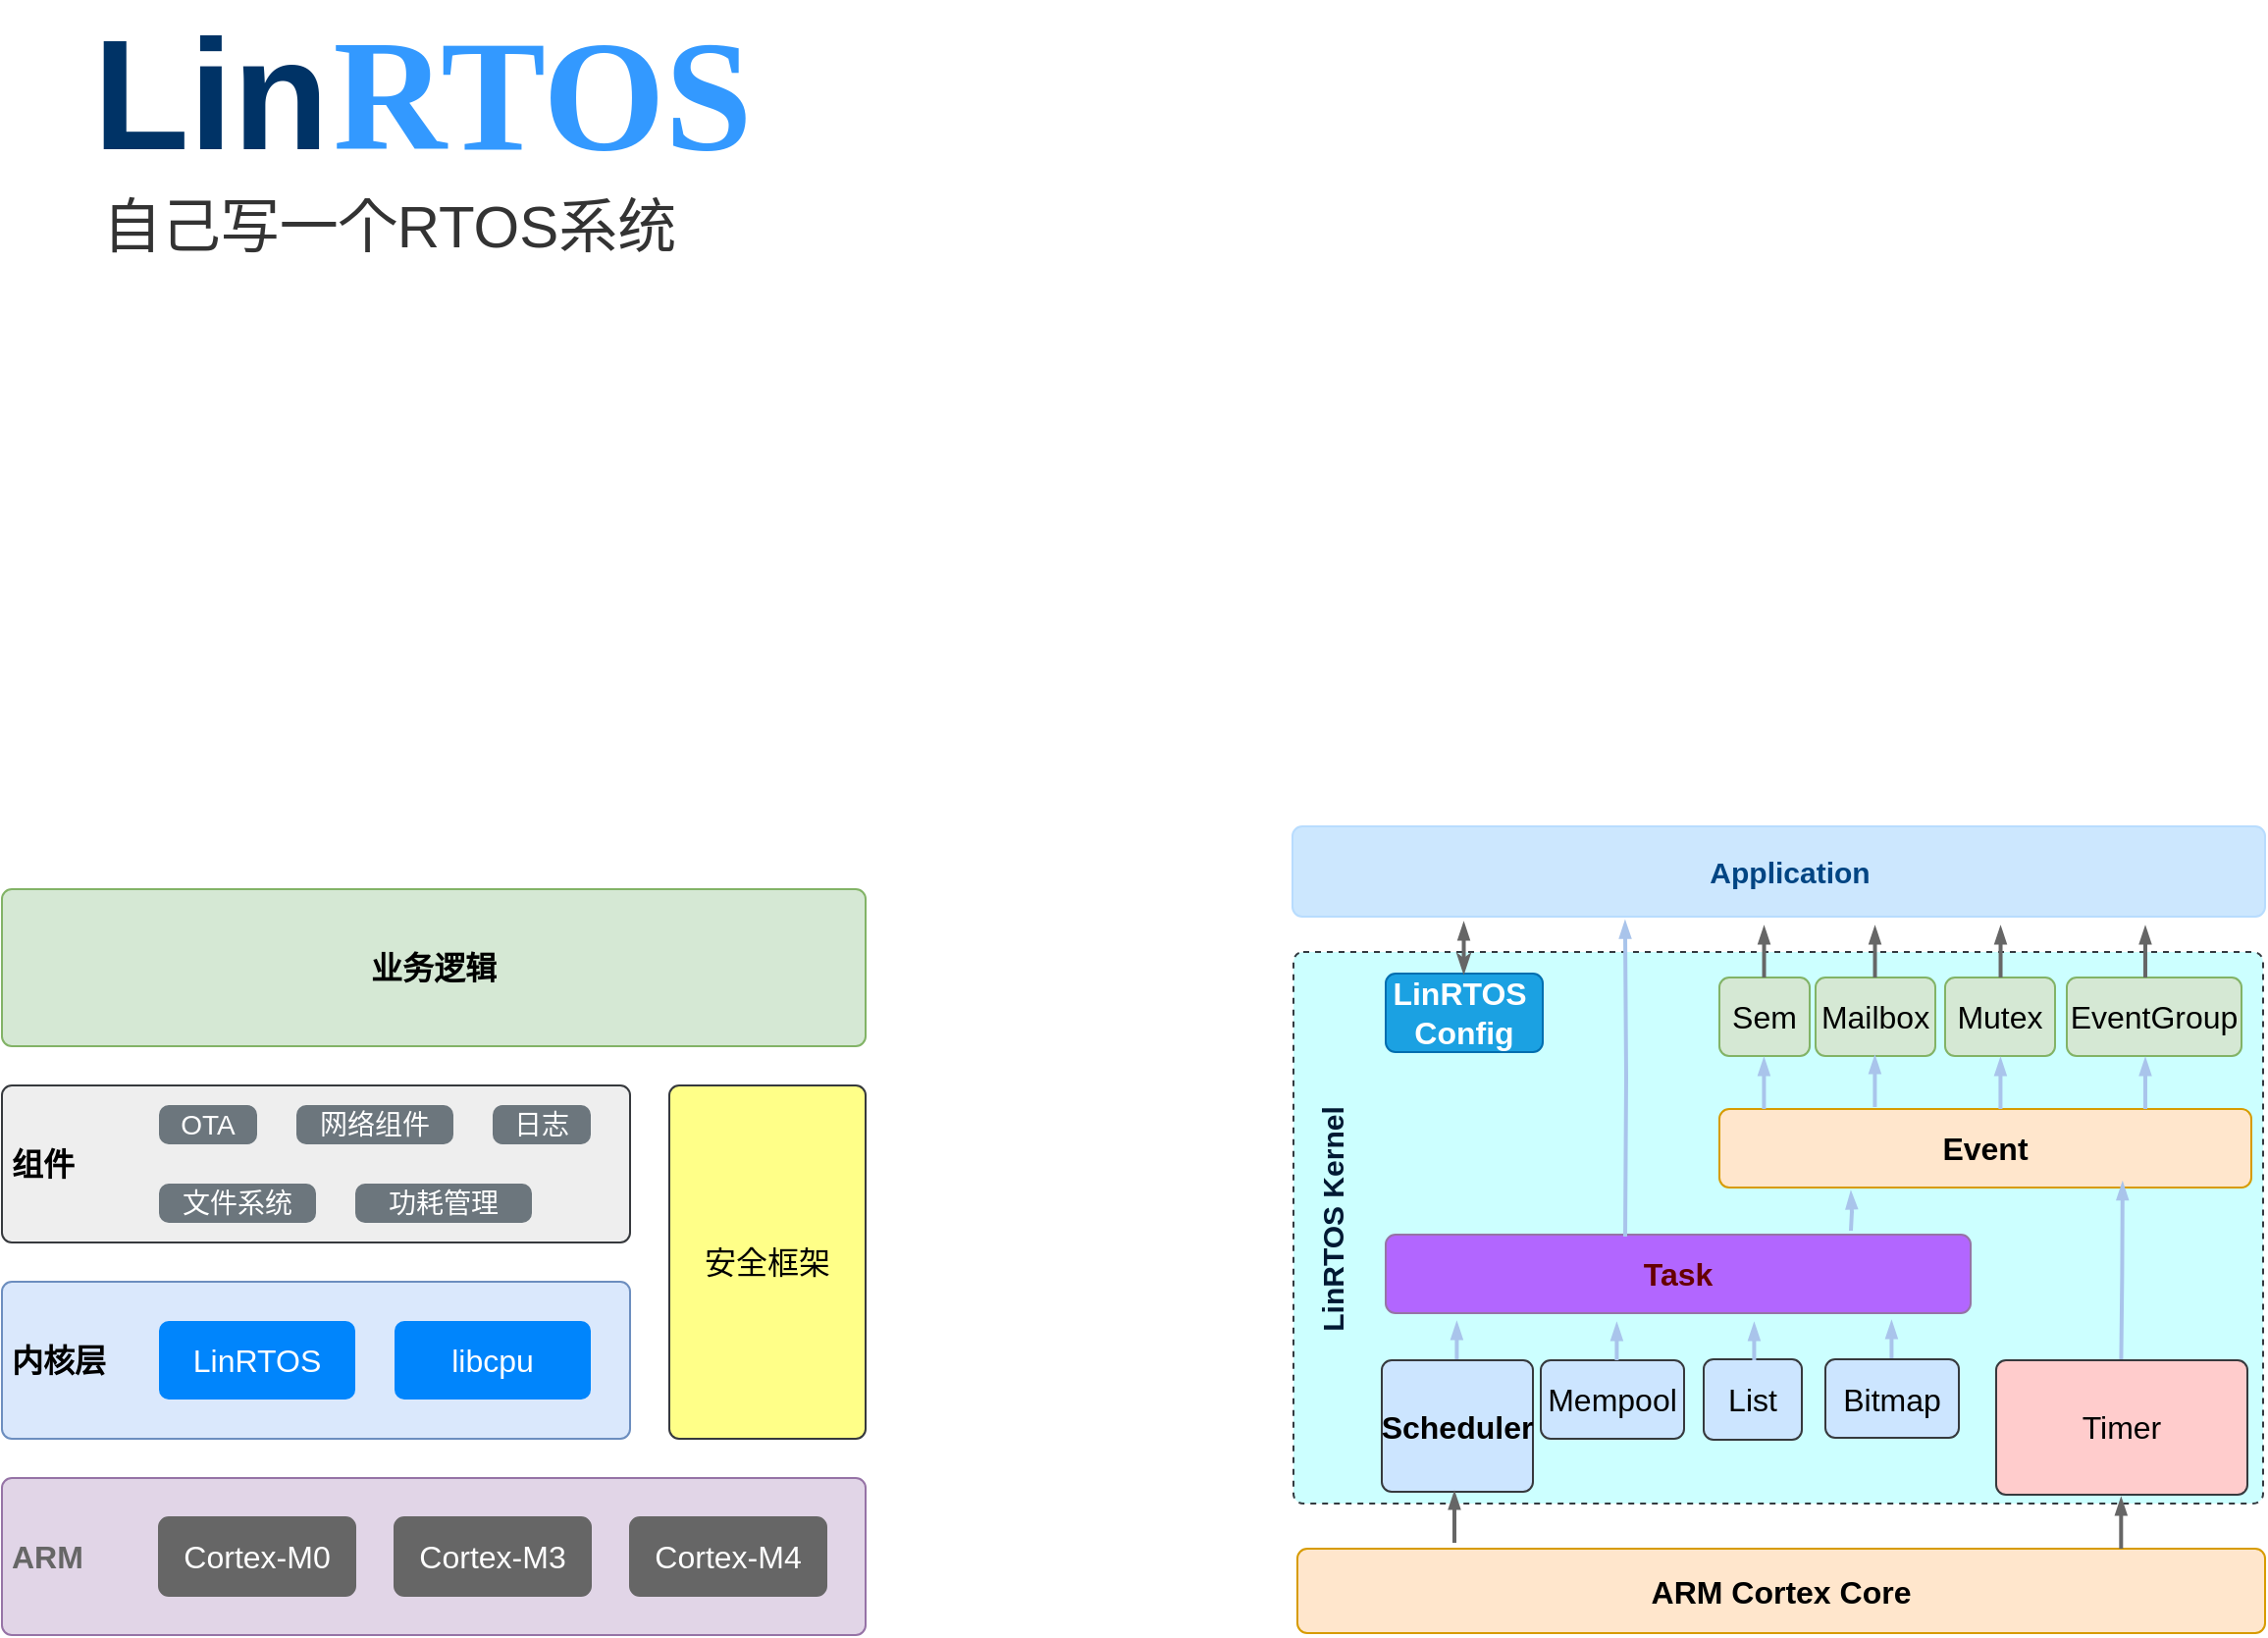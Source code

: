 <mxfile version="16.4.7" type="github">
  <diagram id="jBWRJJ74-NsUcopFF3-W" name="第 1 页">
    <mxGraphModel dx="1185" dy="1043" grid="0" gridSize="10" guides="1" tooltips="1" connect="1" arrows="1" fold="1" page="0" pageScale="1" pageWidth="850" pageHeight="1100" math="0" shadow="0">
      <root>
        <mxCell id="0" />
        <mxCell id="1" parent="0" />
        <mxCell id="3vBUMYRX011UeejNerha-43" value="" style="html=1;shadow=0;dashed=1;shape=mxgraph.bootstrap.rrect;rSize=5;strokeColor=#343A40;strokeWidth=1;fillColor=#CCFFFF;fontColor=#343A40;whiteSpace=wrap;align=center;verticalAlign=middle;spacingLeft=0;fontStyle=0;fontSize=16;spacing=5;" vertex="1" parent="1">
          <mxGeometry x="738" y="92" width="494" height="281" as="geometry" />
        </mxCell>
        <mxCell id="3vBUMYRX011UeejNerha-2" value="&lt;b&gt;&lt;font color=&quot;#666666&quot;&gt;ARM&amp;nbsp;&lt;/font&gt;&lt;/b&gt;" style="html=1;shadow=0;dashed=0;shape=mxgraph.bootstrap.rrect;rSize=5;strokeColor=#9673a6;strokeWidth=1;fillColor=#e1d5e7;whiteSpace=wrap;align=left;verticalAlign=middle;spacingLeft=0;fontStyle=0;fontSize=16;spacing=5;" vertex="1" parent="1">
          <mxGeometry x="80" y="360" width="440" height="80" as="geometry" />
        </mxCell>
        <mxCell id="3vBUMYRX011UeejNerha-5" value="Cortex-M3" style="html=1;shadow=0;dashed=0;shape=mxgraph.bootstrap.rrect;rSize=5;strokeColor=#666666;strokeWidth=1;fillColor=#666666;fontColor=#FFFFFF;whiteSpace=wrap;align=center;verticalAlign=middle;spacingLeft=0;fontStyle=0;fontSize=16;spacing=5;" vertex="1" parent="1">
          <mxGeometry x="280" y="380" width="100" height="40" as="geometry" />
        </mxCell>
        <mxCell id="3vBUMYRX011UeejNerha-6" value="Cortex-M4" style="html=1;shadow=0;dashed=0;shape=mxgraph.bootstrap.rrect;rSize=5;strokeColor=#666666;strokeWidth=1;fillColor=#666666;fontColor=#FFFFFF;whiteSpace=wrap;align=center;verticalAlign=middle;spacingLeft=0;fontStyle=0;fontSize=16;spacing=5;" vertex="1" parent="1">
          <mxGeometry x="400" y="380" width="100" height="40" as="geometry" />
        </mxCell>
        <mxCell id="3vBUMYRX011UeejNerha-9" value="Cortex-M0" style="html=1;shadow=0;dashed=0;shape=mxgraph.bootstrap.rrect;rSize=5;strokeColor=#666666;strokeWidth=1;fillColor=#666666;fontColor=#FFFFFF;whiteSpace=wrap;align=center;verticalAlign=middle;spacingLeft=0;fontStyle=0;fontSize=16;spacing=5;" vertex="1" parent="1">
          <mxGeometry x="160" y="380" width="100" height="40" as="geometry" />
        </mxCell>
        <mxCell id="3vBUMYRX011UeejNerha-12" value="&lt;b&gt;内核层&lt;/b&gt;" style="html=1;shadow=0;dashed=0;shape=mxgraph.bootstrap.rrect;rSize=5;strokeColor=#6c8ebf;strokeWidth=1;fillColor=#dae8fc;whiteSpace=wrap;align=left;verticalAlign=middle;spacingLeft=0;fontStyle=0;fontSize=16;spacing=5;" vertex="1" parent="1">
          <mxGeometry x="80" y="260" width="320" height="80" as="geometry" />
        </mxCell>
        <mxCell id="3vBUMYRX011UeejNerha-14" value="LinRTOS" style="html=1;shadow=0;dashed=0;shape=mxgraph.bootstrap.rrect;rSize=5;strokeColor=none;strokeWidth=1;fillColor=#0085FC;fontColor=#FFFFFF;whiteSpace=wrap;align=center;verticalAlign=middle;spacingLeft=0;fontStyle=0;fontSize=16;spacing=5;" vertex="1" parent="1">
          <mxGeometry x="160" y="280" width="100" height="40" as="geometry" />
        </mxCell>
        <mxCell id="3vBUMYRX011UeejNerha-15" value="libcpu" style="html=1;shadow=0;dashed=0;shape=mxgraph.bootstrap.rrect;rSize=5;strokeColor=none;strokeWidth=1;fillColor=#0085FC;fontColor=#FFFFFF;whiteSpace=wrap;align=center;verticalAlign=middle;spacingLeft=0;fontStyle=0;fontSize=16;spacing=5;" vertex="1" parent="1">
          <mxGeometry x="280" y="280" width="100" height="40" as="geometry" />
        </mxCell>
        <mxCell id="3vBUMYRX011UeejNerha-16" value="安全框架" style="html=1;shadow=0;dashed=0;shape=mxgraph.bootstrap.rrect;rSize=5;strokeColor=#36393d;strokeWidth=1;fillColor=#ffff88;whiteSpace=wrap;align=center;verticalAlign=middle;spacingLeft=0;fontStyle=0;fontSize=16;spacing=5;" vertex="1" parent="1">
          <mxGeometry x="420" y="160" width="100" height="180" as="geometry" />
        </mxCell>
        <mxCell id="3vBUMYRX011UeejNerha-18" value="&lt;b&gt;组件&lt;/b&gt;" style="html=1;shadow=0;dashed=0;shape=mxgraph.bootstrap.rrect;rSize=5;strokeColor=#36393d;strokeWidth=1;fillColor=#eeeeee;whiteSpace=wrap;align=left;verticalAlign=middle;spacingLeft=0;fontStyle=0;fontSize=16;spacing=5;" vertex="1" parent="1">
          <mxGeometry x="80" y="160" width="320" height="80" as="geometry" />
        </mxCell>
        <mxCell id="3vBUMYRX011UeejNerha-20" value="OTA" style="html=1;shadow=0;dashed=0;shape=mxgraph.bootstrap.rrect;rSize=5;strokeColor=none;strokeWidth=1;fillColor=#6C767D;fontColor=#FFFFFF;whiteSpace=wrap;align=center;verticalAlign=middle;spacingLeft=0;fontStyle=0;fontSize=14;spacing=5;" vertex="1" parent="1">
          <mxGeometry x="160" y="170" width="50" height="20" as="geometry" />
        </mxCell>
        <mxCell id="3vBUMYRX011UeejNerha-22" value="文件系统" style="html=1;shadow=0;dashed=0;shape=mxgraph.bootstrap.rrect;rSize=5;strokeColor=none;strokeWidth=1;fillColor=#6C767D;fontColor=#FFFFFF;whiteSpace=wrap;align=center;verticalAlign=middle;spacingLeft=0;fontStyle=0;fontSize=14;spacing=5;" vertex="1" parent="1">
          <mxGeometry x="160" y="210" width="80" height="20" as="geometry" />
        </mxCell>
        <mxCell id="3vBUMYRX011UeejNerha-23" value="网络组件" style="html=1;shadow=0;dashed=0;shape=mxgraph.bootstrap.rrect;rSize=5;strokeColor=none;strokeWidth=1;fillColor=#6C767D;fontColor=#FFFFFF;whiteSpace=wrap;align=center;verticalAlign=middle;spacingLeft=0;fontStyle=0;fontSize=14;spacing=5;" vertex="1" parent="1">
          <mxGeometry x="230" y="170" width="80" height="20" as="geometry" />
        </mxCell>
        <mxCell id="3vBUMYRX011UeejNerha-24" value="功耗管理" style="html=1;shadow=0;dashed=0;shape=mxgraph.bootstrap.rrect;rSize=5;strokeColor=none;strokeWidth=1;fillColor=#6C767D;fontColor=#FFFFFF;whiteSpace=wrap;align=center;verticalAlign=middle;spacingLeft=0;fontStyle=0;fontSize=14;spacing=5;" vertex="1" parent="1">
          <mxGeometry x="260" y="210" width="90" height="20" as="geometry" />
        </mxCell>
        <mxCell id="3vBUMYRX011UeejNerha-25" value="&lt;b&gt;业务逻辑&lt;/b&gt;" style="html=1;shadow=0;dashed=0;shape=mxgraph.bootstrap.rrect;rSize=5;strokeColor=#82b366;strokeWidth=1;fillColor=#d5e8d4;whiteSpace=wrap;align=center;verticalAlign=middle;spacingLeft=0;fontStyle=0;fontSize=16;spacing=5;" vertex="1" parent="1">
          <mxGeometry x="80" y="60" width="440" height="80" as="geometry" />
        </mxCell>
        <mxCell id="3vBUMYRX011UeejNerha-26" value="日志" style="html=1;shadow=0;dashed=0;shape=mxgraph.bootstrap.rrect;rSize=5;strokeColor=none;strokeWidth=1;fillColor=#6C767D;fontColor=#FFFFFF;whiteSpace=wrap;align=center;verticalAlign=middle;spacingLeft=0;fontStyle=0;fontSize=14;spacing=5;" vertex="1" parent="1">
          <mxGeometry x="330" y="170" width="50" height="20" as="geometry" />
        </mxCell>
        <mxCell id="3vBUMYRX011UeejNerha-27" value="List" style="html=1;shadow=0;dashed=0;shape=mxgraph.bootstrap.rrect;rSize=5;strokeColor=#36393d;strokeWidth=1;fillColor=#cce5ff;whiteSpace=wrap;align=center;verticalAlign=middle;spacingLeft=0;fontStyle=0;fontSize=16;spacing=5;" vertex="1" parent="1">
          <mxGeometry x="947" y="299.5" width="50" height="41" as="geometry" />
        </mxCell>
        <mxCell id="3vBUMYRX011UeejNerha-28" value="&lt;b&gt;&lt;font color=&quot;#660000&quot;&gt;Task&lt;/font&gt;&lt;/b&gt;" style="html=1;shadow=0;dashed=0;shape=mxgraph.bootstrap.rrect;rSize=5;strokeColor=#9673a6;strokeWidth=1;fillColor=#B266FF;whiteSpace=wrap;align=center;verticalAlign=middle;spacingLeft=0;fontStyle=0;fontSize=16;spacing=5;" vertex="1" parent="1">
          <mxGeometry x="785" y="236" width="298" height="40" as="geometry" />
        </mxCell>
        <mxCell id="3vBUMYRX011UeejNerha-29" value="Bitmap" style="html=1;shadow=0;dashed=0;shape=mxgraph.bootstrap.rrect;rSize=5;strokeColor=#36393d;strokeWidth=1;fillColor=#cce5ff;whiteSpace=wrap;align=center;verticalAlign=middle;spacingLeft=0;fontStyle=0;fontSize=16;spacing=5;" vertex="1" parent="1">
          <mxGeometry x="1009" y="299.5" width="68" height="40" as="geometry" />
        </mxCell>
        <mxCell id="3vBUMYRX011UeejNerha-30" value="Timer" style="html=1;shadow=0;dashed=0;shape=mxgraph.bootstrap.rrect;rSize=5;strokeColor=#36393d;strokeWidth=1;fillColor=#ffcccc;whiteSpace=wrap;align=center;verticalAlign=middle;spacingLeft=0;fontStyle=0;fontSize=16;spacing=5;" vertex="1" parent="1">
          <mxGeometry x="1096" y="300" width="128" height="68.5" as="geometry" />
        </mxCell>
        <mxCell id="3vBUMYRX011UeejNerha-32" value="&lt;b&gt;Event&lt;/b&gt;" style="html=1;shadow=0;dashed=0;shape=mxgraph.bootstrap.rrect;rSize=5;strokeColor=#d79b00;strokeWidth=1;fillColor=#ffe6cc;whiteSpace=wrap;align=center;verticalAlign=middle;spacingLeft=0;fontStyle=0;fontSize=16;spacing=5;" vertex="1" parent="1">
          <mxGeometry x="955" y="172" width="271" height="40" as="geometry" />
        </mxCell>
        <mxCell id="3vBUMYRX011UeejNerha-33" value="&lt;b&gt;ARM Cortex Core&lt;/b&gt;" style="html=1;shadow=0;dashed=0;shape=mxgraph.bootstrap.rrect;rSize=5;strokeColor=#d79b00;strokeWidth=1;fillColor=#ffe6cc;whiteSpace=wrap;align=center;verticalAlign=middle;spacingLeft=0;fontStyle=0;fontSize=16;spacing=5;" vertex="1" parent="1">
          <mxGeometry x="740" y="396" width="493" height="43" as="geometry" />
        </mxCell>
        <mxCell id="3vBUMYRX011UeejNerha-34" value="&lt;b&gt;Scheduler&lt;/b&gt;" style="html=1;shadow=0;dashed=0;shape=mxgraph.bootstrap.rrect;rSize=5;strokeColor=#36393d;strokeWidth=1;fillColor=#cce5ff;whiteSpace=wrap;align=center;verticalAlign=middle;spacingLeft=0;fontStyle=0;fontSize=16;spacing=5;" vertex="1" parent="1">
          <mxGeometry x="783" y="300" width="77" height="67" as="geometry" />
        </mxCell>
        <mxCell id="3vBUMYRX011UeejNerha-35" value="Sem" style="html=1;shadow=0;dashed=0;shape=mxgraph.bootstrap.rrect;rSize=5;strokeColor=#82b366;strokeWidth=1;fillColor=#d5e8d4;whiteSpace=wrap;align=center;verticalAlign=middle;spacingLeft=0;fontStyle=0;fontSize=16;spacing=5;" vertex="1" parent="1">
          <mxGeometry x="955" y="105" width="46" height="40" as="geometry" />
        </mxCell>
        <mxCell id="3vBUMYRX011UeejNerha-36" value="Mailbox" style="html=1;shadow=0;dashed=0;shape=mxgraph.bootstrap.rrect;rSize=5;strokeColor=#82b366;strokeWidth=1;fillColor=#d5e8d4;whiteSpace=wrap;align=center;verticalAlign=middle;spacingLeft=0;fontStyle=0;fontSize=16;spacing=5;" vertex="1" parent="1">
          <mxGeometry x="1004" y="105" width="61" height="40" as="geometry" />
        </mxCell>
        <mxCell id="3vBUMYRX011UeejNerha-37" value="Mutex" style="html=1;shadow=0;dashed=0;shape=mxgraph.bootstrap.rrect;rSize=5;strokeColor=#82b366;strokeWidth=1;fillColor=#d5e8d4;whiteSpace=wrap;align=center;verticalAlign=middle;spacingLeft=0;fontStyle=0;fontSize=16;spacing=5;" vertex="1" parent="1">
          <mxGeometry x="1070" y="105" width="56" height="40" as="geometry" />
        </mxCell>
        <mxCell id="3vBUMYRX011UeejNerha-38" value="EventGroup" style="html=1;shadow=0;dashed=0;shape=mxgraph.bootstrap.rrect;rSize=5;strokeColor=#82b366;strokeWidth=1;fillColor=#d5e8d4;whiteSpace=wrap;align=center;verticalAlign=middle;spacingLeft=0;fontStyle=0;fontSize=16;spacing=5;" vertex="1" parent="1">
          <mxGeometry x="1132" y="105" width="89" height="40" as="geometry" />
        </mxCell>
        <mxCell id="3vBUMYRX011UeejNerha-40" value="Mempool" style="html=1;shadow=0;dashed=0;shape=mxgraph.bootstrap.rrect;rSize=5;strokeColor=#36393d;strokeWidth=1;fillColor=#cce5ff;whiteSpace=wrap;align=center;verticalAlign=middle;spacingLeft=0;fontStyle=0;fontSize=16;spacing=5;" vertex="1" parent="1">
          <mxGeometry x="864" y="300" width="73" height="40" as="geometry" />
        </mxCell>
        <mxCell id="3vBUMYRX011UeejNerha-42" value="&lt;b&gt;&lt;font style=&quot;font-size: 15px&quot;&gt;Application&lt;/font&gt;&lt;/b&gt;" style="html=1;shadow=0;dashed=0;shape=mxgraph.bootstrap.rrect;rSize=5;strokeColor=#B8DCFE;strokeWidth=1;fillColor=#CCE7FE;fontColor=#004583;whiteSpace=wrap;align=center;verticalAlign=middle;spacingLeft=10;" vertex="1" parent="1">
          <mxGeometry x="737.5" y="28" width="495.5" height="46" as="geometry" />
        </mxCell>
        <mxCell id="3vBUMYRX011UeejNerha-44" value="&lt;b&gt;LinRTOS&amp;nbsp;&lt;br&gt;Config&lt;/b&gt;" style="html=1;shadow=0;dashed=0;shape=mxgraph.bootstrap.rrect;rSize=5;strokeColor=#006EAF;strokeWidth=1;fillColor=#1ba1e2;fontColor=#ffffff;whiteSpace=wrap;align=center;verticalAlign=middle;spacingLeft=0;fontStyle=0;fontSize=16;spacing=5;" vertex="1" parent="1">
          <mxGeometry x="785" y="103" width="80" height="40" as="geometry" />
        </mxCell>
        <mxCell id="3vBUMYRX011UeejNerha-45" value="&lt;b&gt;&lt;font color=&quot;#001933&quot;&gt;LinRTOS Kernel&lt;/font&gt;&lt;/b&gt;" style="text;html=1;align=center;verticalAlign=middle;resizable=0;points=[];autosize=1;strokeColor=none;fillColor=none;fontSize=15;fontColor=#666666;rotation=-90;" vertex="1" parent="1">
          <mxGeometry x="695" y="218" width="125" height="22" as="geometry" />
        </mxCell>
        <mxCell id="3vBUMYRX011UeejNerha-47" value="" style="edgeStyle=orthogonalEdgeStyle;fontSize=12;html=1;endArrow=blockThin;endFill=1;rounded=0;strokeWidth=2;endSize=4;startSize=4;dashed=0;strokeColor=#666666;fontColor=#001933;" edge="1" parent="1">
          <mxGeometry width="100" relative="1" as="geometry">
            <mxPoint x="1172" y="105" as="sourcePoint" />
            <mxPoint x="1172" y="79" as="targetPoint" />
          </mxGeometry>
        </mxCell>
        <mxCell id="3vBUMYRX011UeejNerha-48" value="" style="edgeStyle=orthogonalEdgeStyle;fontSize=12;html=1;endArrow=blockThin;endFill=1;rounded=0;strokeWidth=2;endSize=4;startSize=4;dashed=0;strokeColor=#666666;fontColor=#001933;startArrow=classicThin;startFill=1;" edge="1" parent="1">
          <mxGeometry width="100" relative="1" as="geometry">
            <mxPoint x="824.76" y="103" as="sourcePoint" />
            <mxPoint x="824.76" y="77" as="targetPoint" />
          </mxGeometry>
        </mxCell>
        <mxCell id="3vBUMYRX011UeejNerha-49" value="" style="edgeStyle=orthogonalEdgeStyle;fontSize=12;html=1;endArrow=blockThin;endFill=1;rounded=0;strokeWidth=2;endSize=4;startSize=4;dashed=0;strokeColor=#666666;fontColor=#001933;" edge="1" parent="1">
          <mxGeometry width="100" relative="1" as="geometry">
            <mxPoint x="977.76" y="105" as="sourcePoint" />
            <mxPoint x="977.76" y="79" as="targetPoint" />
          </mxGeometry>
        </mxCell>
        <mxCell id="3vBUMYRX011UeejNerha-50" value="" style="edgeStyle=orthogonalEdgeStyle;fontSize=12;html=1;endArrow=blockThin;endFill=1;rounded=0;strokeWidth=2;endSize=4;startSize=4;dashed=0;strokeColor=#666666;fontColor=#001933;" edge="1" parent="1">
          <mxGeometry width="100" relative="1" as="geometry">
            <mxPoint x="1098.26" y="105" as="sourcePoint" />
            <mxPoint x="1098.26" y="79" as="targetPoint" />
          </mxGeometry>
        </mxCell>
        <mxCell id="3vBUMYRX011UeejNerha-51" value="" style="edgeStyle=orthogonalEdgeStyle;fontSize=12;html=1;endArrow=blockThin;endFill=1;rounded=0;strokeWidth=2;endSize=4;startSize=4;dashed=0;strokeColor=#666666;fontColor=#001933;" edge="1" parent="1">
          <mxGeometry width="100" relative="1" as="geometry">
            <mxPoint x="1034.26" y="105" as="sourcePoint" />
            <mxPoint x="1034.26" y="79" as="targetPoint" />
          </mxGeometry>
        </mxCell>
        <mxCell id="3vBUMYRX011UeejNerha-56" value="" style="edgeStyle=orthogonalEdgeStyle;fontSize=12;html=1;endArrow=blockThin;endFill=1;rounded=0;strokeWidth=2;endSize=4;startSize=4;dashed=0;strokeColor=#A9C4EB;fontColor=#001933;entryX=0.342;entryY=1.047;entryDx=0;entryDy=0;entryPerimeter=0;" edge="1" parent="1" target="3vBUMYRX011UeejNerha-42">
          <mxGeometry width="100" relative="1" as="geometry">
            <mxPoint x="907" y="237" as="sourcePoint" />
            <mxPoint x="906" y="214" as="targetPoint" />
          </mxGeometry>
        </mxCell>
        <mxCell id="3vBUMYRX011UeejNerha-57" value="" style="edgeStyle=orthogonalEdgeStyle;fontSize=12;html=1;endArrow=blockThin;endFill=1;rounded=0;strokeWidth=2;endSize=4;startSize=4;dashed=0;strokeColor=#A9C4EB;fontColor=#001933;" edge="1" parent="1">
          <mxGeometry width="100" relative="1" as="geometry">
            <mxPoint x="1172" y="172" as="sourcePoint" />
            <mxPoint x="1172" y="146" as="targetPoint" />
          </mxGeometry>
        </mxCell>
        <mxCell id="3vBUMYRX011UeejNerha-58" value="" style="edgeStyle=orthogonalEdgeStyle;fontSize=12;html=1;endArrow=blockThin;endFill=1;rounded=0;strokeWidth=2;endSize=4;startSize=4;dashed=0;strokeColor=#A9C4EB;fontColor=#001933;" edge="1" parent="1">
          <mxGeometry width="100" relative="1" as="geometry">
            <mxPoint x="1098.21" y="172" as="sourcePoint" />
            <mxPoint x="1098.21" y="146" as="targetPoint" />
          </mxGeometry>
        </mxCell>
        <mxCell id="3vBUMYRX011UeejNerha-59" value="" style="edgeStyle=orthogonalEdgeStyle;fontSize=12;html=1;endArrow=blockThin;endFill=1;rounded=0;strokeWidth=2;endSize=4;startSize=4;dashed=0;strokeColor=#A9C4EB;fontColor=#001933;" edge="1" parent="1">
          <mxGeometry width="100" relative="1" as="geometry">
            <mxPoint x="1034.21" y="171" as="sourcePoint" />
            <mxPoint x="1034.21" y="145" as="targetPoint" />
          </mxGeometry>
        </mxCell>
        <mxCell id="3vBUMYRX011UeejNerha-60" value="" style="edgeStyle=orthogonalEdgeStyle;fontSize=12;html=1;endArrow=blockThin;endFill=1;rounded=0;strokeWidth=2;endSize=4;startSize=4;dashed=0;strokeColor=#A9C4EB;fontColor=#001933;" edge="1" parent="1">
          <mxGeometry width="100" relative="1" as="geometry">
            <mxPoint x="977.71" y="172" as="sourcePoint" />
            <mxPoint x="977.71" y="146" as="targetPoint" />
          </mxGeometry>
        </mxCell>
        <mxCell id="3vBUMYRX011UeejNerha-61" value="" style="edgeStyle=orthogonalEdgeStyle;fontSize=12;html=1;endArrow=blockThin;endFill=1;rounded=0;strokeWidth=2;endSize=4;startSize=4;dashed=0;strokeColor=#A9C4EB;fontColor=#001933;" edge="1" parent="1">
          <mxGeometry width="100" relative="1" as="geometry">
            <mxPoint x="1022" y="234" as="sourcePoint" />
            <mxPoint x="1022" y="214" as="targetPoint" />
          </mxGeometry>
        </mxCell>
        <mxCell id="3vBUMYRX011UeejNerha-62" value="" style="edgeStyle=orthogonalEdgeStyle;fontSize=12;html=1;endArrow=blockThin;endFill=1;rounded=0;strokeWidth=2;endSize=4;startSize=4;dashed=0;strokeColor=#A9C4EB;fontColor=#001933;" edge="1" parent="1">
          <mxGeometry width="100" relative="1" as="geometry">
            <mxPoint x="821.21" y="299.5" as="sourcePoint" />
            <mxPoint x="821.21" y="280.5" as="targetPoint" />
          </mxGeometry>
        </mxCell>
        <mxCell id="3vBUMYRX011UeejNerha-63" value="" style="edgeStyle=orthogonalEdgeStyle;fontSize=12;html=1;endArrow=blockThin;endFill=1;rounded=0;strokeWidth=2;endSize=4;startSize=4;dashed=0;strokeColor=#A9C4EB;fontColor=#001933;entryX=0.758;entryY=0.934;entryDx=0;entryDy=0;entryPerimeter=0;" edge="1" parent="1" target="3vBUMYRX011UeejNerha-32">
          <mxGeometry width="100" relative="1" as="geometry">
            <mxPoint x="1159.71" y="299.5" as="sourcePoint" />
            <mxPoint x="1159.71" y="273.5" as="targetPoint" />
          </mxGeometry>
        </mxCell>
        <mxCell id="3vBUMYRX011UeejNerha-64" value="" style="edgeStyle=orthogonalEdgeStyle;fontSize=12;html=1;endArrow=blockThin;endFill=1;rounded=0;strokeWidth=2;endSize=4;startSize=4;dashed=0;strokeColor=#666666;fontColor=#001933;" edge="1" parent="1">
          <mxGeometry width="100" relative="1" as="geometry">
            <mxPoint x="1159.66" y="396" as="sourcePoint" />
            <mxPoint x="1159.66" y="370" as="targetPoint" />
          </mxGeometry>
        </mxCell>
        <mxCell id="3vBUMYRX011UeejNerha-65" value="" style="edgeStyle=orthogonalEdgeStyle;fontSize=12;html=1;endArrow=blockThin;endFill=1;rounded=0;strokeWidth=2;endSize=4;startSize=4;dashed=0;strokeColor=#666666;fontColor=#001933;" edge="1" parent="1">
          <mxGeometry width="100" relative="1" as="geometry">
            <mxPoint x="820" y="393" as="sourcePoint" />
            <mxPoint x="820" y="367" as="targetPoint" />
          </mxGeometry>
        </mxCell>
        <mxCell id="3vBUMYRX011UeejNerha-67" value="" style="edgeStyle=orthogonalEdgeStyle;fontSize=12;html=1;endArrow=blockThin;endFill=1;rounded=0;strokeWidth=2;endSize=4;startSize=4;dashed=0;strokeColor=#A9C4EB;fontColor=#001933;" edge="1" parent="1">
          <mxGeometry width="100" relative="1" as="geometry">
            <mxPoint x="902.71" y="300" as="sourcePoint" />
            <mxPoint x="902.71" y="281" as="targetPoint" />
          </mxGeometry>
        </mxCell>
        <mxCell id="3vBUMYRX011UeejNerha-68" value="" style="edgeStyle=orthogonalEdgeStyle;fontSize=12;html=1;endArrow=blockThin;endFill=1;rounded=0;strokeWidth=2;endSize=4;startSize=4;dashed=0;strokeColor=#A9C4EB;fontColor=#001933;" edge="1" parent="1">
          <mxGeometry width="100" relative="1" as="geometry">
            <mxPoint x="972.71" y="300" as="sourcePoint" />
            <mxPoint x="972.71" y="281" as="targetPoint" />
          </mxGeometry>
        </mxCell>
        <mxCell id="3vBUMYRX011UeejNerha-69" value="" style="edgeStyle=orthogonalEdgeStyle;fontSize=12;html=1;endArrow=blockThin;endFill=1;rounded=0;strokeWidth=2;endSize=4;startSize=4;dashed=0;strokeColor=#A9C4EB;fontColor=#001933;" edge="1" parent="1">
          <mxGeometry width="100" relative="1" as="geometry">
            <mxPoint x="1042.71" y="299" as="sourcePoint" />
            <mxPoint x="1042.71" y="280" as="targetPoint" />
          </mxGeometry>
        </mxCell>
        <mxCell id="3vBUMYRX011UeejNerha-70" value="&lt;font style=&quot;font-size: 80px&quot; color=&quot;#003366&quot;&gt;&lt;b&gt;Lin&lt;/b&gt;&lt;/font&gt;" style="text;html=1;align=center;verticalAlign=middle;resizable=0;points=[];autosize=1;strokeColor=none;fillColor=none;fontSize=15;fontColor=#660000;" vertex="1" parent="1">
          <mxGeometry x="121" y="-367" width="130" height="44" as="geometry" />
        </mxCell>
        <mxCell id="3vBUMYRX011UeejNerha-71" value="&lt;b&gt;&lt;font face=&quot;Times New Roman&quot;&gt;&lt;font style=&quot;font-size: 80px&quot; color=&quot;#3399ff&quot;&gt;RT&lt;/font&gt;&lt;font style=&quot;font-size: 80px&quot; color=&quot;#3399ff&quot;&gt;OS&lt;/font&gt;&lt;/font&gt;&lt;/b&gt;" style="text;html=1;align=center;verticalAlign=middle;resizable=0;points=[];autosize=1;strokeColor=none;fillColor=none;fontSize=15;fontColor=#660000;" vertex="1" parent="1">
          <mxGeometry x="243" y="-367" width="224" height="44" as="geometry" />
        </mxCell>
        <mxCell id="3vBUMYRX011UeejNerha-72" value="&lt;font style=&quot;font-size: 30px&quot; face=&quot;Helvetica&quot; color=&quot;#333333&quot;&gt;自己写一个RTOS系统&lt;/font&gt;" style="text;html=1;align=center;verticalAlign=middle;resizable=0;points=[];autosize=1;strokeColor=none;fillColor=none;fontSize=80;fontFamily=Times New Roman;fontColor=#3399FF;" vertex="1" parent="1">
          <mxGeometry x="126" y="-354" width="302" height="117" as="geometry" />
        </mxCell>
      </root>
    </mxGraphModel>
  </diagram>
</mxfile>
